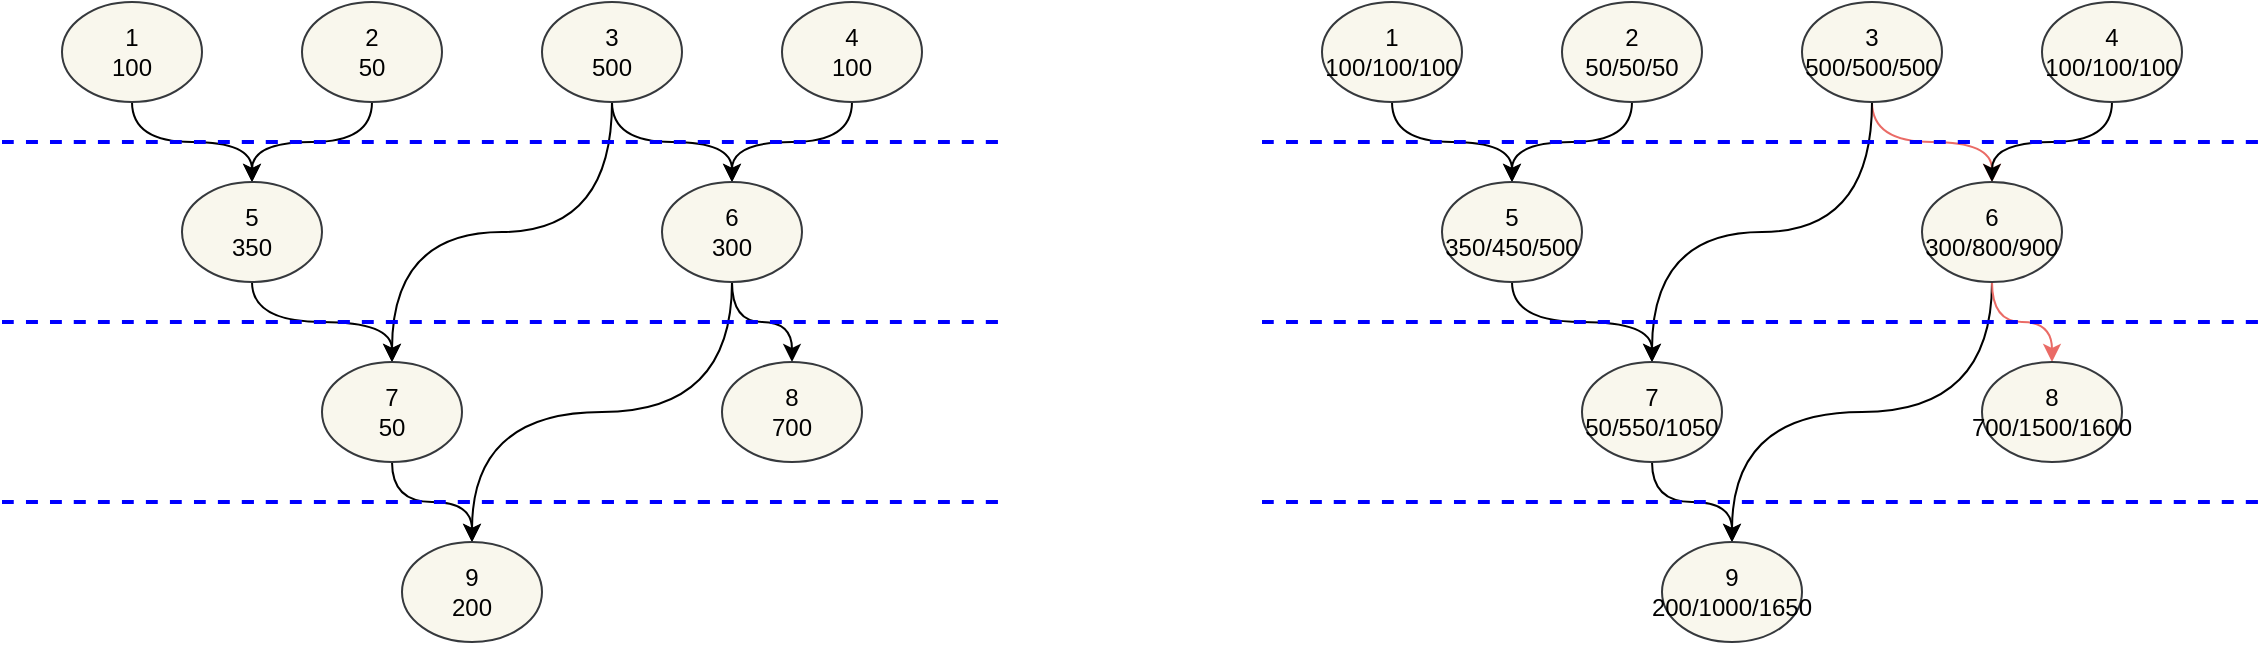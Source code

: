 <mxfile version="18.1.3" type="github">
  <diagram id="KEgm51hLiumPlPGKGr2v" name="第 1 页">
    <mxGraphModel dx="1422" dy="762" grid="1" gridSize="10" guides="1" tooltips="1" connect="1" arrows="1" fold="1" page="1" pageScale="1" pageWidth="1169" pageHeight="827" math="0" shadow="0">
      <root>
        <mxCell id="0" />
        <mxCell id="1" parent="0" />
        <mxCell id="BuNuY5LoOj_fhjRixEMa-7" style="edgeStyle=orthogonalEdgeStyle;rounded=0;orthogonalLoop=1;jettySize=auto;html=1;exitX=0.5;exitY=1;exitDx=0;exitDy=0;entryX=0.5;entryY=0;entryDx=0;entryDy=0;curved=1;" edge="1" parent="1" source="BuNuY5LoOj_fhjRixEMa-2" target="BuNuY5LoOj_fhjRixEMa-6">
          <mxGeometry relative="1" as="geometry" />
        </mxCell>
        <mxCell id="BuNuY5LoOj_fhjRixEMa-2" value="1&lt;br&gt;100" style="ellipse;whiteSpace=wrap;html=1;fillColor=#f9f7ed;strokeColor=#36393d;" vertex="1" parent="1">
          <mxGeometry x="40" y="30" width="70" height="50" as="geometry" />
        </mxCell>
        <mxCell id="BuNuY5LoOj_fhjRixEMa-8" style="edgeStyle=orthogonalEdgeStyle;rounded=0;orthogonalLoop=1;jettySize=auto;html=1;exitX=0.5;exitY=1;exitDx=0;exitDy=0;entryX=0.5;entryY=0;entryDx=0;entryDy=0;curved=1;" edge="1" parent="1" source="BuNuY5LoOj_fhjRixEMa-3" target="BuNuY5LoOj_fhjRixEMa-6">
          <mxGeometry relative="1" as="geometry" />
        </mxCell>
        <mxCell id="BuNuY5LoOj_fhjRixEMa-3" value="2&lt;br&gt;50" style="ellipse;whiteSpace=wrap;html=1;fillColor=#f9f7ed;strokeColor=#36393d;" vertex="1" parent="1">
          <mxGeometry x="160" y="30" width="70" height="50" as="geometry" />
        </mxCell>
        <mxCell id="BuNuY5LoOj_fhjRixEMa-10" style="edgeStyle=orthogonalEdgeStyle;curved=1;rounded=0;orthogonalLoop=1;jettySize=auto;html=1;exitX=0.5;exitY=1;exitDx=0;exitDy=0;entryX=0.5;entryY=0;entryDx=0;entryDy=0;" edge="1" parent="1" source="BuNuY5LoOj_fhjRixEMa-4" target="BuNuY5LoOj_fhjRixEMa-9">
          <mxGeometry relative="1" as="geometry" />
        </mxCell>
        <mxCell id="BuNuY5LoOj_fhjRixEMa-17" style="edgeStyle=orthogonalEdgeStyle;curved=1;rounded=0;orthogonalLoop=1;jettySize=auto;html=1;exitX=0.5;exitY=1;exitDx=0;exitDy=0;entryX=0.5;entryY=0;entryDx=0;entryDy=0;" edge="1" parent="1" source="BuNuY5LoOj_fhjRixEMa-4" target="BuNuY5LoOj_fhjRixEMa-12">
          <mxGeometry relative="1" as="geometry" />
        </mxCell>
        <mxCell id="BuNuY5LoOj_fhjRixEMa-4" value="3&lt;br&gt;500" style="ellipse;whiteSpace=wrap;html=1;fillColor=#f9f7ed;strokeColor=#36393d;" vertex="1" parent="1">
          <mxGeometry x="280" y="30" width="70" height="50" as="geometry" />
        </mxCell>
        <mxCell id="BuNuY5LoOj_fhjRixEMa-11" style="edgeStyle=orthogonalEdgeStyle;curved=1;rounded=0;orthogonalLoop=1;jettySize=auto;html=1;exitX=0.5;exitY=1;exitDx=0;exitDy=0;entryX=0.5;entryY=0;entryDx=0;entryDy=0;" edge="1" parent="1" source="BuNuY5LoOj_fhjRixEMa-5" target="BuNuY5LoOj_fhjRixEMa-9">
          <mxGeometry relative="1" as="geometry" />
        </mxCell>
        <mxCell id="BuNuY5LoOj_fhjRixEMa-5" value="4&lt;br&gt;100" style="ellipse;whiteSpace=wrap;html=1;fillColor=#f9f7ed;strokeColor=#36393d;" vertex="1" parent="1">
          <mxGeometry x="400" y="30" width="70" height="50" as="geometry" />
        </mxCell>
        <mxCell id="BuNuY5LoOj_fhjRixEMa-15" style="edgeStyle=orthogonalEdgeStyle;curved=1;rounded=0;orthogonalLoop=1;jettySize=auto;html=1;exitX=0.5;exitY=1;exitDx=0;exitDy=0;entryX=0.5;entryY=0;entryDx=0;entryDy=0;" edge="1" parent="1" source="BuNuY5LoOj_fhjRixEMa-6" target="BuNuY5LoOj_fhjRixEMa-12">
          <mxGeometry relative="1" as="geometry" />
        </mxCell>
        <mxCell id="BuNuY5LoOj_fhjRixEMa-6" value="5&lt;br&gt;350" style="ellipse;whiteSpace=wrap;html=1;fillColor=#f9f7ed;strokeColor=#36393d;" vertex="1" parent="1">
          <mxGeometry x="100" y="120" width="70" height="50" as="geometry" />
        </mxCell>
        <mxCell id="BuNuY5LoOj_fhjRixEMa-18" style="edgeStyle=orthogonalEdgeStyle;curved=1;rounded=0;orthogonalLoop=1;jettySize=auto;html=1;exitX=0.5;exitY=1;exitDx=0;exitDy=0;entryX=0.5;entryY=0;entryDx=0;entryDy=0;" edge="1" parent="1" source="BuNuY5LoOj_fhjRixEMa-9" target="BuNuY5LoOj_fhjRixEMa-13">
          <mxGeometry relative="1" as="geometry" />
        </mxCell>
        <mxCell id="BuNuY5LoOj_fhjRixEMa-20" style="edgeStyle=orthogonalEdgeStyle;curved=1;rounded=0;orthogonalLoop=1;jettySize=auto;html=1;exitX=0.5;exitY=1;exitDx=0;exitDy=0;" edge="1" parent="1" source="BuNuY5LoOj_fhjRixEMa-9" target="BuNuY5LoOj_fhjRixEMa-14">
          <mxGeometry relative="1" as="geometry" />
        </mxCell>
        <mxCell id="BuNuY5LoOj_fhjRixEMa-9" value="6&lt;br&gt;300" style="ellipse;whiteSpace=wrap;html=1;fillColor=#f9f7ed;strokeColor=#36393d;" vertex="1" parent="1">
          <mxGeometry x="340" y="120" width="70" height="50" as="geometry" />
        </mxCell>
        <mxCell id="BuNuY5LoOj_fhjRixEMa-19" style="edgeStyle=orthogonalEdgeStyle;curved=1;rounded=0;orthogonalLoop=1;jettySize=auto;html=1;exitX=0.5;exitY=1;exitDx=0;exitDy=0;entryX=0.5;entryY=0;entryDx=0;entryDy=0;" edge="1" parent="1" source="BuNuY5LoOj_fhjRixEMa-12" target="BuNuY5LoOj_fhjRixEMa-13">
          <mxGeometry relative="1" as="geometry" />
        </mxCell>
        <mxCell id="BuNuY5LoOj_fhjRixEMa-12" value="7&lt;br&gt;50" style="ellipse;whiteSpace=wrap;html=1;fillColor=#f9f7ed;strokeColor=#36393d;" vertex="1" parent="1">
          <mxGeometry x="170" y="210" width="70" height="50" as="geometry" />
        </mxCell>
        <mxCell id="BuNuY5LoOj_fhjRixEMa-13" value="9&lt;br&gt;200" style="ellipse;whiteSpace=wrap;html=1;fillColor=#f9f7ed;strokeColor=#36393d;" vertex="1" parent="1">
          <mxGeometry x="210" y="300" width="70" height="50" as="geometry" />
        </mxCell>
        <mxCell id="BuNuY5LoOj_fhjRixEMa-14" value="8&lt;br&gt;700" style="ellipse;whiteSpace=wrap;html=1;fillColor=#f9f7ed;strokeColor=#36393d;" vertex="1" parent="1">
          <mxGeometry x="370" y="210" width="70" height="50" as="geometry" />
        </mxCell>
        <mxCell id="BuNuY5LoOj_fhjRixEMa-21" value="" style="endArrow=none;html=1;rounded=0;curved=1;dashed=1;strokeColor=#0000FF;strokeWidth=2;" edge="1" parent="1">
          <mxGeometry width="50" height="50" relative="1" as="geometry">
            <mxPoint x="10" y="100" as="sourcePoint" />
            <mxPoint x="510" y="100" as="targetPoint" />
          </mxGeometry>
        </mxCell>
        <mxCell id="BuNuY5LoOj_fhjRixEMa-22" value="" style="endArrow=none;html=1;rounded=0;curved=1;dashed=1;strokeColor=#0000FF;strokeWidth=2;" edge="1" parent="1">
          <mxGeometry width="50" height="50" relative="1" as="geometry">
            <mxPoint x="10" y="190" as="sourcePoint" />
            <mxPoint x="510" y="190" as="targetPoint" />
          </mxGeometry>
        </mxCell>
        <mxCell id="BuNuY5LoOj_fhjRixEMa-23" value="" style="endArrow=none;html=1;rounded=0;curved=1;dashed=1;strokeColor=#0000FF;strokeWidth=2;" edge="1" parent="1">
          <mxGeometry width="50" height="50" relative="1" as="geometry">
            <mxPoint x="10" y="280" as="sourcePoint" />
            <mxPoint x="510" y="280" as="targetPoint" />
          </mxGeometry>
        </mxCell>
        <mxCell id="BuNuY5LoOj_fhjRixEMa-24" style="edgeStyle=orthogonalEdgeStyle;rounded=0;orthogonalLoop=1;jettySize=auto;html=1;exitX=0.5;exitY=1;exitDx=0;exitDy=0;entryX=0.5;entryY=0;entryDx=0;entryDy=0;curved=1;" edge="1" parent="1" source="BuNuY5LoOj_fhjRixEMa-25" target="BuNuY5LoOj_fhjRixEMa-34">
          <mxGeometry relative="1" as="geometry" />
        </mxCell>
        <mxCell id="BuNuY5LoOj_fhjRixEMa-25" value="1&lt;br&gt;100/100/100" style="ellipse;whiteSpace=wrap;html=1;fillColor=#f9f7ed;strokeColor=#36393d;" vertex="1" parent="1">
          <mxGeometry x="670" y="30" width="70" height="50" as="geometry" />
        </mxCell>
        <mxCell id="BuNuY5LoOj_fhjRixEMa-26" style="edgeStyle=orthogonalEdgeStyle;rounded=0;orthogonalLoop=1;jettySize=auto;html=1;exitX=0.5;exitY=1;exitDx=0;exitDy=0;entryX=0.5;entryY=0;entryDx=0;entryDy=0;curved=1;" edge="1" parent="1" source="BuNuY5LoOj_fhjRixEMa-27" target="BuNuY5LoOj_fhjRixEMa-34">
          <mxGeometry relative="1" as="geometry" />
        </mxCell>
        <mxCell id="BuNuY5LoOj_fhjRixEMa-27" value="2&lt;br&gt;50/50/50" style="ellipse;whiteSpace=wrap;html=1;fillColor=#f9f7ed;strokeColor=#36393d;" vertex="1" parent="1">
          <mxGeometry x="790" y="30" width="70" height="50" as="geometry" />
        </mxCell>
        <mxCell id="BuNuY5LoOj_fhjRixEMa-28" style="edgeStyle=orthogonalEdgeStyle;curved=1;rounded=0;orthogonalLoop=1;jettySize=auto;html=1;exitX=0.5;exitY=1;exitDx=0;exitDy=0;entryX=0.5;entryY=0;entryDx=0;entryDy=0;strokeColor=#EA6B66;" edge="1" parent="1" source="BuNuY5LoOj_fhjRixEMa-30" target="BuNuY5LoOj_fhjRixEMa-37">
          <mxGeometry relative="1" as="geometry" />
        </mxCell>
        <mxCell id="BuNuY5LoOj_fhjRixEMa-29" style="edgeStyle=orthogonalEdgeStyle;curved=1;rounded=0;orthogonalLoop=1;jettySize=auto;html=1;exitX=0.5;exitY=1;exitDx=0;exitDy=0;entryX=0.5;entryY=0;entryDx=0;entryDy=0;" edge="1" parent="1" source="BuNuY5LoOj_fhjRixEMa-30" target="BuNuY5LoOj_fhjRixEMa-39">
          <mxGeometry relative="1" as="geometry" />
        </mxCell>
        <mxCell id="BuNuY5LoOj_fhjRixEMa-30" value="3&lt;br&gt;500/500/500" style="ellipse;whiteSpace=wrap;html=1;fillColor=#f9f7ed;strokeColor=#36393d;" vertex="1" parent="1">
          <mxGeometry x="910" y="30" width="70" height="50" as="geometry" />
        </mxCell>
        <mxCell id="BuNuY5LoOj_fhjRixEMa-31" style="edgeStyle=orthogonalEdgeStyle;curved=1;rounded=0;orthogonalLoop=1;jettySize=auto;html=1;exitX=0.5;exitY=1;exitDx=0;exitDy=0;entryX=0.5;entryY=0;entryDx=0;entryDy=0;" edge="1" parent="1" source="BuNuY5LoOj_fhjRixEMa-32" target="BuNuY5LoOj_fhjRixEMa-37">
          <mxGeometry relative="1" as="geometry" />
        </mxCell>
        <mxCell id="BuNuY5LoOj_fhjRixEMa-32" value="4&lt;br&gt;100/100/100" style="ellipse;whiteSpace=wrap;html=1;fillColor=#f9f7ed;strokeColor=#36393d;" vertex="1" parent="1">
          <mxGeometry x="1030" y="30" width="70" height="50" as="geometry" />
        </mxCell>
        <mxCell id="BuNuY5LoOj_fhjRixEMa-33" style="edgeStyle=orthogonalEdgeStyle;curved=1;rounded=0;orthogonalLoop=1;jettySize=auto;html=1;exitX=0.5;exitY=1;exitDx=0;exitDy=0;entryX=0.5;entryY=0;entryDx=0;entryDy=0;" edge="1" parent="1" source="BuNuY5LoOj_fhjRixEMa-34" target="BuNuY5LoOj_fhjRixEMa-39">
          <mxGeometry relative="1" as="geometry" />
        </mxCell>
        <mxCell id="BuNuY5LoOj_fhjRixEMa-34" value="5&lt;br&gt;350/450/500" style="ellipse;whiteSpace=wrap;html=1;fillColor=#f9f7ed;strokeColor=#36393d;" vertex="1" parent="1">
          <mxGeometry x="730" y="120" width="70" height="50" as="geometry" />
        </mxCell>
        <mxCell id="BuNuY5LoOj_fhjRixEMa-35" style="edgeStyle=orthogonalEdgeStyle;curved=1;rounded=0;orthogonalLoop=1;jettySize=auto;html=1;exitX=0.5;exitY=1;exitDx=0;exitDy=0;entryX=0.5;entryY=0;entryDx=0;entryDy=0;" edge="1" parent="1" source="BuNuY5LoOj_fhjRixEMa-37" target="BuNuY5LoOj_fhjRixEMa-40">
          <mxGeometry relative="1" as="geometry" />
        </mxCell>
        <mxCell id="BuNuY5LoOj_fhjRixEMa-36" style="edgeStyle=orthogonalEdgeStyle;curved=1;rounded=0;orthogonalLoop=1;jettySize=auto;html=1;exitX=0.5;exitY=1;exitDx=0;exitDy=0;strokeColor=#EA6B66;" edge="1" parent="1" source="BuNuY5LoOj_fhjRixEMa-37" target="BuNuY5LoOj_fhjRixEMa-41">
          <mxGeometry relative="1" as="geometry" />
        </mxCell>
        <mxCell id="BuNuY5LoOj_fhjRixEMa-37" value="6&lt;br&gt;300/800/900" style="ellipse;whiteSpace=wrap;html=1;fillColor=#f9f7ed;strokeColor=#36393d;" vertex="1" parent="1">
          <mxGeometry x="970" y="120" width="70" height="50" as="geometry" />
        </mxCell>
        <mxCell id="BuNuY5LoOj_fhjRixEMa-38" style="edgeStyle=orthogonalEdgeStyle;curved=1;rounded=0;orthogonalLoop=1;jettySize=auto;html=1;exitX=0.5;exitY=1;exitDx=0;exitDy=0;entryX=0.5;entryY=0;entryDx=0;entryDy=0;" edge="1" parent="1" source="BuNuY5LoOj_fhjRixEMa-39" target="BuNuY5LoOj_fhjRixEMa-40">
          <mxGeometry relative="1" as="geometry" />
        </mxCell>
        <mxCell id="BuNuY5LoOj_fhjRixEMa-39" value="7&lt;br&gt;50/550/1050" style="ellipse;whiteSpace=wrap;html=1;fillColor=#f9f7ed;strokeColor=#36393d;" vertex="1" parent="1">
          <mxGeometry x="800" y="210" width="70" height="50" as="geometry" />
        </mxCell>
        <mxCell id="BuNuY5LoOj_fhjRixEMa-40" value="9&lt;br&gt;200/1000/1650" style="ellipse;whiteSpace=wrap;html=1;fillColor=#f9f7ed;strokeColor=#36393d;" vertex="1" parent="1">
          <mxGeometry x="840" y="300" width="70" height="50" as="geometry" />
        </mxCell>
        <mxCell id="BuNuY5LoOj_fhjRixEMa-41" value="8&lt;br&gt;700/1500/1600" style="ellipse;whiteSpace=wrap;html=1;fillColor=#f9f7ed;strokeColor=#36393d;" vertex="1" parent="1">
          <mxGeometry x="1000" y="210" width="70" height="50" as="geometry" />
        </mxCell>
        <mxCell id="BuNuY5LoOj_fhjRixEMa-42" value="" style="endArrow=none;html=1;rounded=0;curved=1;dashed=1;strokeColor=#0000FF;strokeWidth=2;" edge="1" parent="1">
          <mxGeometry width="50" height="50" relative="1" as="geometry">
            <mxPoint x="640" y="100" as="sourcePoint" />
            <mxPoint x="1140" y="100" as="targetPoint" />
          </mxGeometry>
        </mxCell>
        <mxCell id="BuNuY5LoOj_fhjRixEMa-43" value="" style="endArrow=none;html=1;rounded=0;curved=1;dashed=1;strokeColor=#0000FF;strokeWidth=2;" edge="1" parent="1">
          <mxGeometry width="50" height="50" relative="1" as="geometry">
            <mxPoint x="640" y="190" as="sourcePoint" />
            <mxPoint x="1140" y="190" as="targetPoint" />
          </mxGeometry>
        </mxCell>
        <mxCell id="BuNuY5LoOj_fhjRixEMa-44" value="" style="endArrow=none;html=1;rounded=0;curved=1;dashed=1;strokeColor=#0000FF;strokeWidth=2;" edge="1" parent="1">
          <mxGeometry width="50" height="50" relative="1" as="geometry">
            <mxPoint x="640" y="280" as="sourcePoint" />
            <mxPoint x="1140" y="280" as="targetPoint" />
          </mxGeometry>
        </mxCell>
      </root>
    </mxGraphModel>
  </diagram>
</mxfile>
